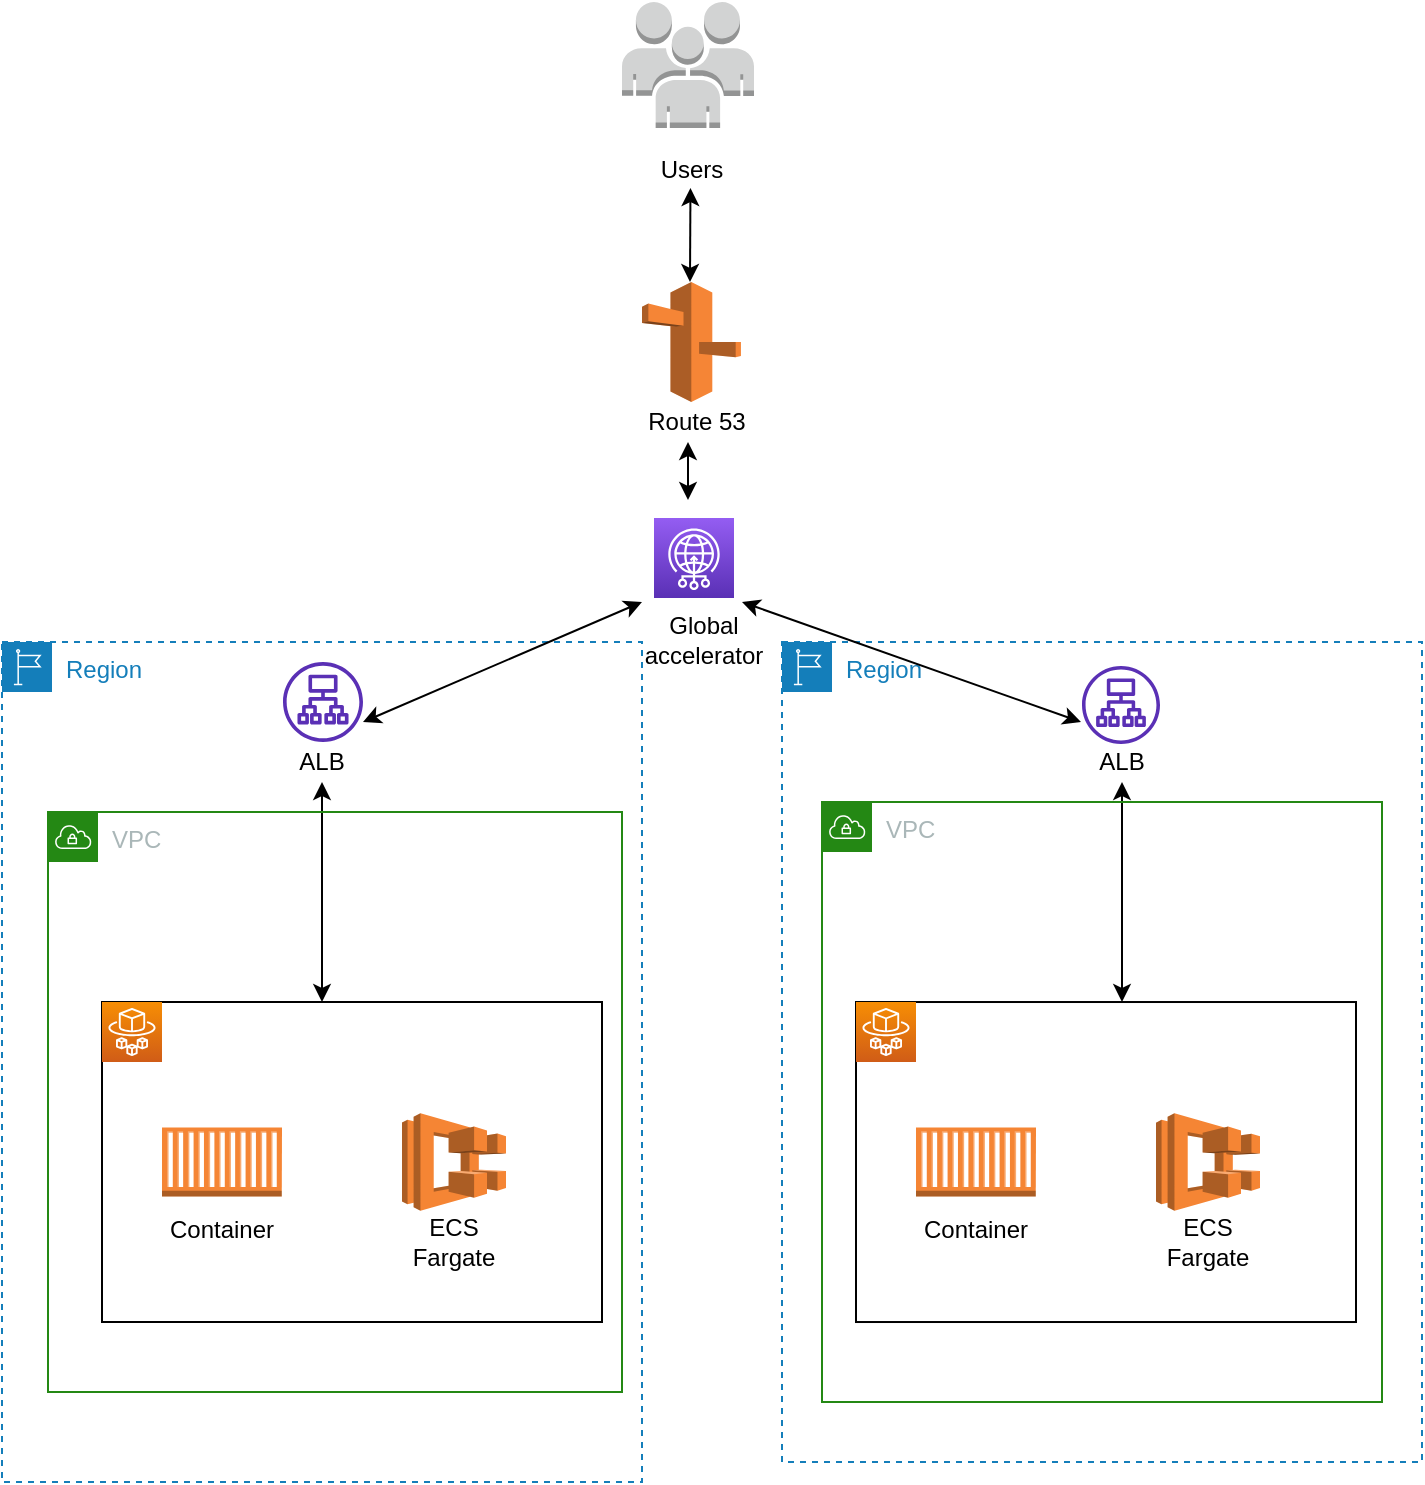 <mxfile version="14.9.6" type="device"><diagram id="lR5k1ehn4EI_1eaPHrs3" name="Page-1"><mxGraphModel dx="946" dy="628" grid="1" gridSize="10" guides="1" tooltips="1" connect="1" arrows="1" fold="1" page="1" pageScale="1" pageWidth="850" pageHeight="1100" math="0" shadow="0"><root><mxCell id="0"/><mxCell id="1" parent="0"/><mxCell id="Ye_Cvtwq7JUPxfsoDUTd-1" value="" style="endArrow=classic;startArrow=classic;html=1;" parent="1" edge="1"><mxGeometry width="50" height="50" relative="1" as="geometry"><mxPoint x="260" y="590" as="sourcePoint"/><mxPoint x="260" y="480" as="targetPoint"/></mxGeometry></mxCell><mxCell id="Ye_Cvtwq7JUPxfsoDUTd-2" value="" style="endArrow=classic;startArrow=classic;html=1;" parent="1" edge="1"><mxGeometry width="50" height="50" relative="1" as="geometry"><mxPoint x="660" y="590" as="sourcePoint"/><mxPoint x="660" y="480" as="targetPoint"/></mxGeometry></mxCell><mxCell id="Ye_Cvtwq7JUPxfsoDUTd-3" value="Global accelerator" style="text;html=1;strokeColor=none;fillColor=none;align=center;verticalAlign=middle;whiteSpace=wrap;rounded=0;" parent="1" vertex="1"><mxGeometry x="406" y="399" width="90" height="20" as="geometry"/></mxCell><mxCell id="Ye_Cvtwq7JUPxfsoDUTd-4" value="ALB" style="text;html=1;strokeColor=none;fillColor=none;align=center;verticalAlign=middle;whiteSpace=wrap;rounded=0;" parent="1" vertex="1"><mxGeometry x="240" y="460" width="40" height="20" as="geometry"/></mxCell><mxCell id="Ye_Cvtwq7JUPxfsoDUTd-6" value="ALB" style="text;html=1;strokeColor=none;fillColor=none;align=center;verticalAlign=middle;whiteSpace=wrap;rounded=0;" parent="1" vertex="1"><mxGeometry x="640" y="460" width="40" height="20" as="geometry"/></mxCell><mxCell id="Ye_Cvtwq7JUPxfsoDUTd-7" value="Users&lt;br&gt;" style="text;html=1;strokeColor=none;fillColor=none;align=center;verticalAlign=middle;whiteSpace=wrap;rounded=0;" parent="1" vertex="1"><mxGeometry x="425" y="164" width="40" height="20" as="geometry"/></mxCell><mxCell id="Ye_Cvtwq7JUPxfsoDUTd-8" value="Route 53" style="text;html=1;strokeColor=none;fillColor=none;align=center;verticalAlign=middle;whiteSpace=wrap;rounded=0;" parent="1" vertex="1"><mxGeometry x="420" y="290" width="55" height="20" as="geometry"/></mxCell><mxCell id="RmtgBSbOnO1m-wPKZeU0-26" value="Components" parent="0"/><mxCell id="RmtgBSbOnO1m-wPKZeU0-49" value="Region" style="points=[[0,0],[0.25,0],[0.5,0],[0.75,0],[1,0],[1,0.25],[1,0.5],[1,0.75],[1,1],[0.75,1],[0.5,1],[0.25,1],[0,1],[0,0.75],[0,0.5],[0,0.25]];outlineConnect=0;gradientColor=none;html=1;whiteSpace=wrap;fontSize=12;fontStyle=0;shape=mxgraph.aws4.group;grIcon=mxgraph.aws4.group_region;strokeColor=#147EBA;fillColor=none;verticalAlign=top;align=left;spacingLeft=30;fontColor=#147EBA;dashed=1;" parent="RmtgBSbOnO1m-wPKZeU0-26" vertex="1"><mxGeometry x="100" y="410" width="320" height="420" as="geometry"/></mxCell><mxCell id="RmtgBSbOnO1m-wPKZeU0-50" value="Region" style="points=[[0,0],[0.25,0],[0.5,0],[0.75,0],[1,0],[1,0.25],[1,0.5],[1,0.75],[1,1],[0.75,1],[0.5,1],[0.25,1],[0,1],[0,0.75],[0,0.5],[0,0.25]];outlineConnect=0;gradientColor=none;html=1;whiteSpace=wrap;fontSize=12;fontStyle=0;shape=mxgraph.aws4.group;grIcon=mxgraph.aws4.group_region;strokeColor=#147EBA;fillColor=none;verticalAlign=top;align=left;spacingLeft=30;fontColor=#147EBA;dashed=1;" parent="RmtgBSbOnO1m-wPKZeU0-26" vertex="1"><mxGeometry x="490" y="410" width="320" height="410" as="geometry"/></mxCell><mxCell id="RmtgBSbOnO1m-wPKZeU0-51" value="VPC" style="points=[[0,0],[0.25,0],[0.5,0],[0.75,0],[1,0],[1,0.25],[1,0.5],[1,0.75],[1,1],[0.75,1],[0.5,1],[0.25,1],[0,1],[0,0.75],[0,0.5],[0,0.25]];outlineConnect=0;gradientColor=none;html=1;whiteSpace=wrap;fontSize=12;fontStyle=0;shape=mxgraph.aws4.group;grIcon=mxgraph.aws4.group_vpc;strokeColor=#248814;fillColor=none;verticalAlign=top;align=left;spacingLeft=30;fontColor=#AAB7B8;dashed=0;" parent="RmtgBSbOnO1m-wPKZeU0-26" vertex="1"><mxGeometry x="123" y="495" width="287" height="290" as="geometry"/></mxCell><mxCell id="RmtgBSbOnO1m-wPKZeU0-52" value="VPC" style="points=[[0,0],[0.25,0],[0.5,0],[0.75,0],[1,0],[1,0.25],[1,0.5],[1,0.75],[1,1],[0.75,1],[0.5,1],[0.25,1],[0,1],[0,0.75],[0,0.5],[0,0.25]];outlineConnect=0;gradientColor=none;html=1;whiteSpace=wrap;fontSize=12;fontStyle=0;shape=mxgraph.aws4.group;grIcon=mxgraph.aws4.group_vpc;strokeColor=#248814;fillColor=none;verticalAlign=top;align=left;spacingLeft=30;fontColor=#AAB7B8;dashed=0;" parent="RmtgBSbOnO1m-wPKZeU0-26" vertex="1"><mxGeometry x="510" y="490" width="280" height="300" as="geometry"/></mxCell><mxCell id="RmtgBSbOnO1m-wPKZeU0-53" value="" style="outlineConnect=0;fontColor=#232F3E;gradientColor=none;fillColor=#5A30B5;strokeColor=none;dashed=0;verticalLabelPosition=bottom;verticalAlign=top;align=center;html=1;fontSize=12;fontStyle=0;aspect=fixed;pointerEvents=1;shape=mxgraph.aws4.application_load_balancer;" parent="RmtgBSbOnO1m-wPKZeU0-26" vertex="1"><mxGeometry x="240.5" y="420" width="40" height="40" as="geometry"/></mxCell><mxCell id="RmtgBSbOnO1m-wPKZeU0-54" value="" style="outlineConnect=0;fontColor=#232F3E;gradientColor=none;fillColor=#5A30B5;strokeColor=none;dashed=0;verticalLabelPosition=bottom;verticalAlign=top;align=center;html=1;fontSize=12;fontStyle=0;aspect=fixed;pointerEvents=1;shape=mxgraph.aws4.application_load_balancer;" parent="RmtgBSbOnO1m-wPKZeU0-26" vertex="1"><mxGeometry x="640" y="422" width="39" height="39" as="geometry"/></mxCell><mxCell id="RmtgBSbOnO1m-wPKZeU0-55" value="" style="points=[[0,0,0],[0.25,0,0],[0.5,0,0],[0.75,0,0],[1,0,0],[0,1,0],[0.25,1,0],[0.5,1,0],[0.75,1,0],[1,1,0],[0,0.25,0],[0,0.5,0],[0,0.75,0],[1,0.25,0],[1,0.5,0],[1,0.75,0]];outlineConnect=0;fontColor=#232F3E;gradientColor=#945DF2;gradientDirection=north;fillColor=#5A30B5;strokeColor=#ffffff;dashed=0;verticalLabelPosition=bottom;verticalAlign=top;align=center;html=1;fontSize=12;fontStyle=0;aspect=fixed;shape=mxgraph.aws4.resourceIcon;resIcon=mxgraph.aws4.global_accelerator;" parent="RmtgBSbOnO1m-wPKZeU0-26" vertex="1"><mxGeometry x="426" y="348" width="40" height="40" as="geometry"/></mxCell><mxCell id="RmtgBSbOnO1m-wPKZeU0-56" value="" style="outlineConnect=0;dashed=0;verticalLabelPosition=bottom;verticalAlign=top;align=center;html=1;shape=mxgraph.aws3.route_53;fillColor=#F58536;gradientColor=none;" parent="RmtgBSbOnO1m-wPKZeU0-26" vertex="1"><mxGeometry x="420" y="230" width="49.47" height="60" as="geometry"/></mxCell><mxCell id="RmtgBSbOnO1m-wPKZeU0-57" value="" style="outlineConnect=0;dashed=0;verticalLabelPosition=bottom;verticalAlign=top;align=center;html=1;shape=mxgraph.aws3.users;fillColor=#D2D3D3;gradientColor=none;" parent="RmtgBSbOnO1m-wPKZeU0-26" vertex="1"><mxGeometry x="410" y="90" width="66" height="63" as="geometry"/></mxCell><mxCell id="RmtgBSbOnO1m-wPKZeU0-58" value="" style="endArrow=classic;startArrow=classic;html=1;" parent="RmtgBSbOnO1m-wPKZeU0-26" edge="1"><mxGeometry width="50" height="50" relative="1" as="geometry"><mxPoint x="280.5" y="450" as="sourcePoint"/><mxPoint x="420" y="390" as="targetPoint"/></mxGeometry></mxCell><mxCell id="RmtgBSbOnO1m-wPKZeU0-59" value="" style="endArrow=classic;startArrow=classic;html=1;" parent="RmtgBSbOnO1m-wPKZeU0-26" edge="1"><mxGeometry width="50" height="50" relative="1" as="geometry"><mxPoint x="470" y="390" as="sourcePoint"/><mxPoint x="639.5" y="450" as="targetPoint"/></mxGeometry></mxCell><mxCell id="RmtgBSbOnO1m-wPKZeU0-60" value="" style="endArrow=classic;startArrow=classic;html=1;" parent="RmtgBSbOnO1m-wPKZeU0-26" edge="1"><mxGeometry width="50" height="50" relative="1" as="geometry"><mxPoint x="444" y="230" as="sourcePoint"/><mxPoint x="444.23" y="183" as="targetPoint"/></mxGeometry></mxCell><mxCell id="RmtgBSbOnO1m-wPKZeU0-63" value="ECS" parent="0"/><mxCell id="RmtgBSbOnO1m-wPKZeU0-68" value="" style="rounded=0;whiteSpace=wrap;html=1;" parent="RmtgBSbOnO1m-wPKZeU0-63" vertex="1"><mxGeometry x="150" y="590" width="250" height="160" as="geometry"/></mxCell><mxCell id="RmtgBSbOnO1m-wPKZeU0-69" value="" style="outlineConnect=0;dashed=0;verticalLabelPosition=bottom;verticalAlign=top;align=center;html=1;shape=mxgraph.aws3.ec2_compute_container;fillColor=#F58534;gradientColor=none;" parent="RmtgBSbOnO1m-wPKZeU0-63" vertex="1"><mxGeometry x="180" y="652.75" width="60" height="34.5" as="geometry"/></mxCell><mxCell id="RmtgBSbOnO1m-wPKZeU0-71" value="" style="outlineConnect=0;dashed=0;verticalLabelPosition=bottom;verticalAlign=top;align=center;html=1;shape=mxgraph.aws3.ecs;fillColor=#F58534;gradientColor=none;" parent="RmtgBSbOnO1m-wPKZeU0-63" vertex="1"><mxGeometry x="300" y="645.63" width="52" height="48.75" as="geometry"/></mxCell><mxCell id="RmtgBSbOnO1m-wPKZeU0-72" value="" style="points=[[0,0,0],[0.25,0,0],[0.5,0,0],[0.75,0,0],[1,0,0],[0,1,0],[0.25,1,0],[0.5,1,0],[0.75,1,0],[1,1,0],[0,0.25,0],[0,0.5,0],[0,0.75,0],[1,0.25,0],[1,0.5,0],[1,0.75,0]];outlineConnect=0;fontColor=#232F3E;gradientColor=#F78E04;gradientDirection=north;fillColor=#D05C17;strokeColor=#ffffff;dashed=0;verticalLabelPosition=bottom;verticalAlign=top;align=center;html=1;fontSize=12;fontStyle=0;aspect=fixed;shape=mxgraph.aws4.resourceIcon;resIcon=mxgraph.aws4.fargate;" parent="RmtgBSbOnO1m-wPKZeU0-63" vertex="1"><mxGeometry x="150" y="590" width="30" height="30" as="geometry"/></mxCell><mxCell id="RmtgBSbOnO1m-wPKZeU0-74" value="" style="rounded=0;whiteSpace=wrap;html=1;" parent="RmtgBSbOnO1m-wPKZeU0-63" vertex="1"><mxGeometry x="527" y="590.01" width="250" height="160" as="geometry"/></mxCell><mxCell id="RmtgBSbOnO1m-wPKZeU0-75" value="" style="outlineConnect=0;dashed=0;verticalLabelPosition=bottom;verticalAlign=top;align=center;html=1;shape=mxgraph.aws3.ec2_compute_container;fillColor=#F58534;gradientColor=none;" parent="RmtgBSbOnO1m-wPKZeU0-63" vertex="1"><mxGeometry x="557" y="652.76" width="60" height="34.5" as="geometry"/></mxCell><mxCell id="RmtgBSbOnO1m-wPKZeU0-76" value="" style="outlineConnect=0;dashed=0;verticalLabelPosition=bottom;verticalAlign=top;align=center;html=1;shape=mxgraph.aws3.ecs;fillColor=#F58534;gradientColor=none;" parent="RmtgBSbOnO1m-wPKZeU0-63" vertex="1"><mxGeometry x="677" y="645.64" width="52" height="48.75" as="geometry"/></mxCell><mxCell id="RmtgBSbOnO1m-wPKZeU0-77" value="" style="points=[[0,0,0],[0.25,0,0],[0.5,0,0],[0.75,0,0],[1,0,0],[0,1,0],[0.25,1,0],[0.5,1,0],[0.75,1,0],[1,1,0],[0,0.25,0],[0,0.5,0],[0,0.75,0],[1,0.25,0],[1,0.5,0],[1,0.75,0]];outlineConnect=0;fontColor=#232F3E;gradientColor=#F78E04;gradientDirection=north;fillColor=#D05C17;strokeColor=#ffffff;dashed=0;verticalLabelPosition=bottom;verticalAlign=top;align=center;html=1;fontSize=12;fontStyle=0;aspect=fixed;shape=mxgraph.aws4.resourceIcon;resIcon=mxgraph.aws4.fargate;" parent="RmtgBSbOnO1m-wPKZeU0-63" vertex="1"><mxGeometry x="527" y="590.01" width="30" height="30" as="geometry"/></mxCell><mxCell id="RmtgBSbOnO1m-wPKZeU0-78" value="" style="endArrow=classic;startArrow=classic;html=1;" parent="RmtgBSbOnO1m-wPKZeU0-63" edge="1"><mxGeometry width="50" height="50" relative="1" as="geometry"><mxPoint x="443" y="339" as="sourcePoint"/><mxPoint x="443" y="310" as="targetPoint"/></mxGeometry></mxCell><mxCell id="RmtgBSbOnO1m-wPKZeU0-79" style="edgeStyle=orthogonalEdgeStyle;rounded=0;orthogonalLoop=1;jettySize=auto;html=1;exitX=0.5;exitY=1;exitDx=0;exitDy=0;" parent="RmtgBSbOnO1m-wPKZeU0-63" source="RmtgBSbOnO1m-wPKZeU0-52" target="RmtgBSbOnO1m-wPKZeU0-52" edge="1"><mxGeometry relative="1" as="geometry"/></mxCell><mxCell id="Ye_Cvtwq7JUPxfsoDUTd-9" value="Container" style="text;html=1;strokeColor=none;fillColor=none;align=center;verticalAlign=middle;whiteSpace=wrap;rounded=0;" parent="RmtgBSbOnO1m-wPKZeU0-63" vertex="1"><mxGeometry x="190" y="694" width="40" height="20" as="geometry"/></mxCell><mxCell id="Ye_Cvtwq7JUPxfsoDUTd-10" value="Container" style="text;html=1;strokeColor=none;fillColor=none;align=center;verticalAlign=middle;whiteSpace=wrap;rounded=0;" parent="RmtgBSbOnO1m-wPKZeU0-63" vertex="1"><mxGeometry x="567" y="694.39" width="40" height="20" as="geometry"/></mxCell><mxCell id="Ye_Cvtwq7JUPxfsoDUTd-11" value="ECS Fargate" style="text;html=1;strokeColor=none;fillColor=none;align=center;verticalAlign=middle;whiteSpace=wrap;rounded=0;" parent="RmtgBSbOnO1m-wPKZeU0-63" vertex="1"><mxGeometry x="306" y="700" width="40" height="20" as="geometry"/></mxCell><mxCell id="Ye_Cvtwq7JUPxfsoDUTd-12" value="ECS Fargate" style="text;html=1;strokeColor=none;fillColor=none;align=center;verticalAlign=middle;whiteSpace=wrap;rounded=0;" parent="RmtgBSbOnO1m-wPKZeU0-63" vertex="1"><mxGeometry x="683" y="700" width="40" height="20" as="geometry"/></mxCell></root></mxGraphModel></diagram></mxfile>